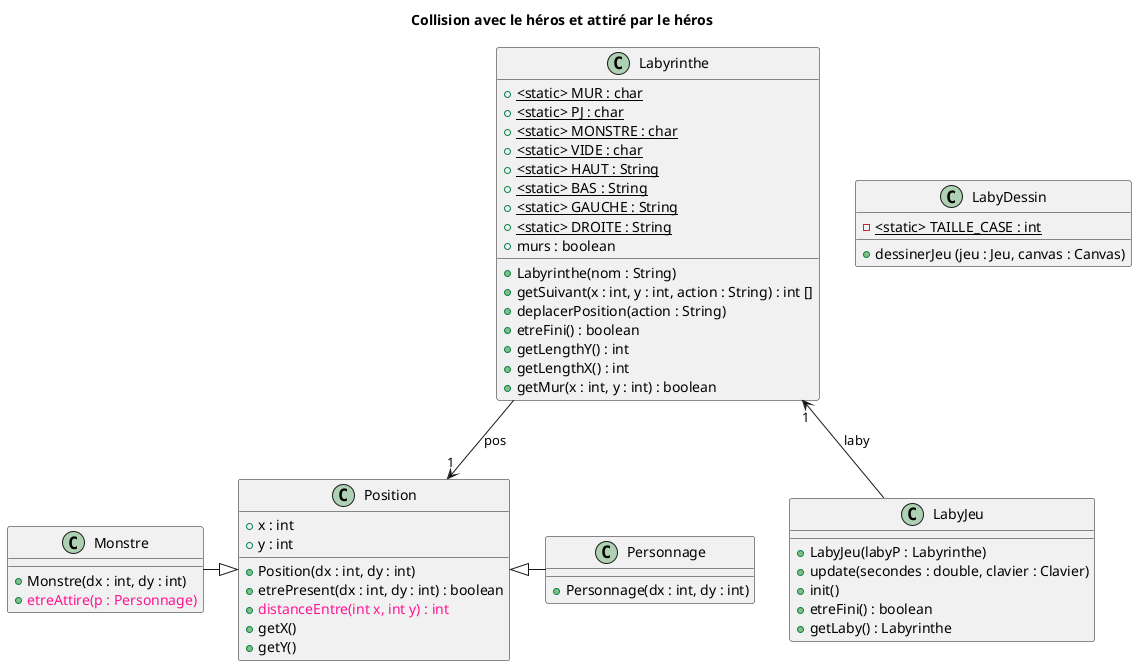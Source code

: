 @startuml
title Collision avec le héros et attiré par le héros

class Labyrinthe {
    + <static> MUR : char {static}
    + <static> PJ : char {static}
    + <static> MONSTRE : char {static}
    + <static> VIDE : char {static}
    + <static> HAUT : String {static}
    + <static> BAS : String {static}
    + <static> GAUCHE : String {static}
    + <static> DROITE : String {static}
    + murs : boolean

    + Labyrinthe(nom : String)
    + getSuivant(x : int, y : int, action : String) : int []
    + deplacerPosition(action : String)
    + etreFini() : boolean
    + getLengthY() : int
    + getLengthX() : int
    + getMur(x : int, y : int) : boolean
}

class LabyJeu {
    + LabyJeu(labyP : Labyrinthe)
    + update(secondes : double, clavier : Clavier)
    + init()
    + etreFini() : boolean
    + getLaby() : Labyrinthe
}

class LabyDessin {
    - <static> TAILLE_CASE : int {static}
    + dessinerJeu (jeu : Jeu, canvas : Canvas)
}

class Position {
    + x : int
    + y : int

    + Position(dx : int, dy : int)
    + etrePresent(dx : int, dy : int) : boolean
    + <color:deeppink>distanceEntre(int x, int y) : int</color>
    + getX()
    + getY()
}

class Personnage {
    + Personnage(dx : int, dy : int)
}

class Monstre {
    + Monstre(dx : int, dy : int)
    + <color:deeppink>etreAttire(p : Personnage)</color>
}

Labyrinthe --> Position : pos "1"
Labyrinthe "1" <-- LabyJeu : laby

Monstre -|> Position
Personnage -|> Position

@enduml